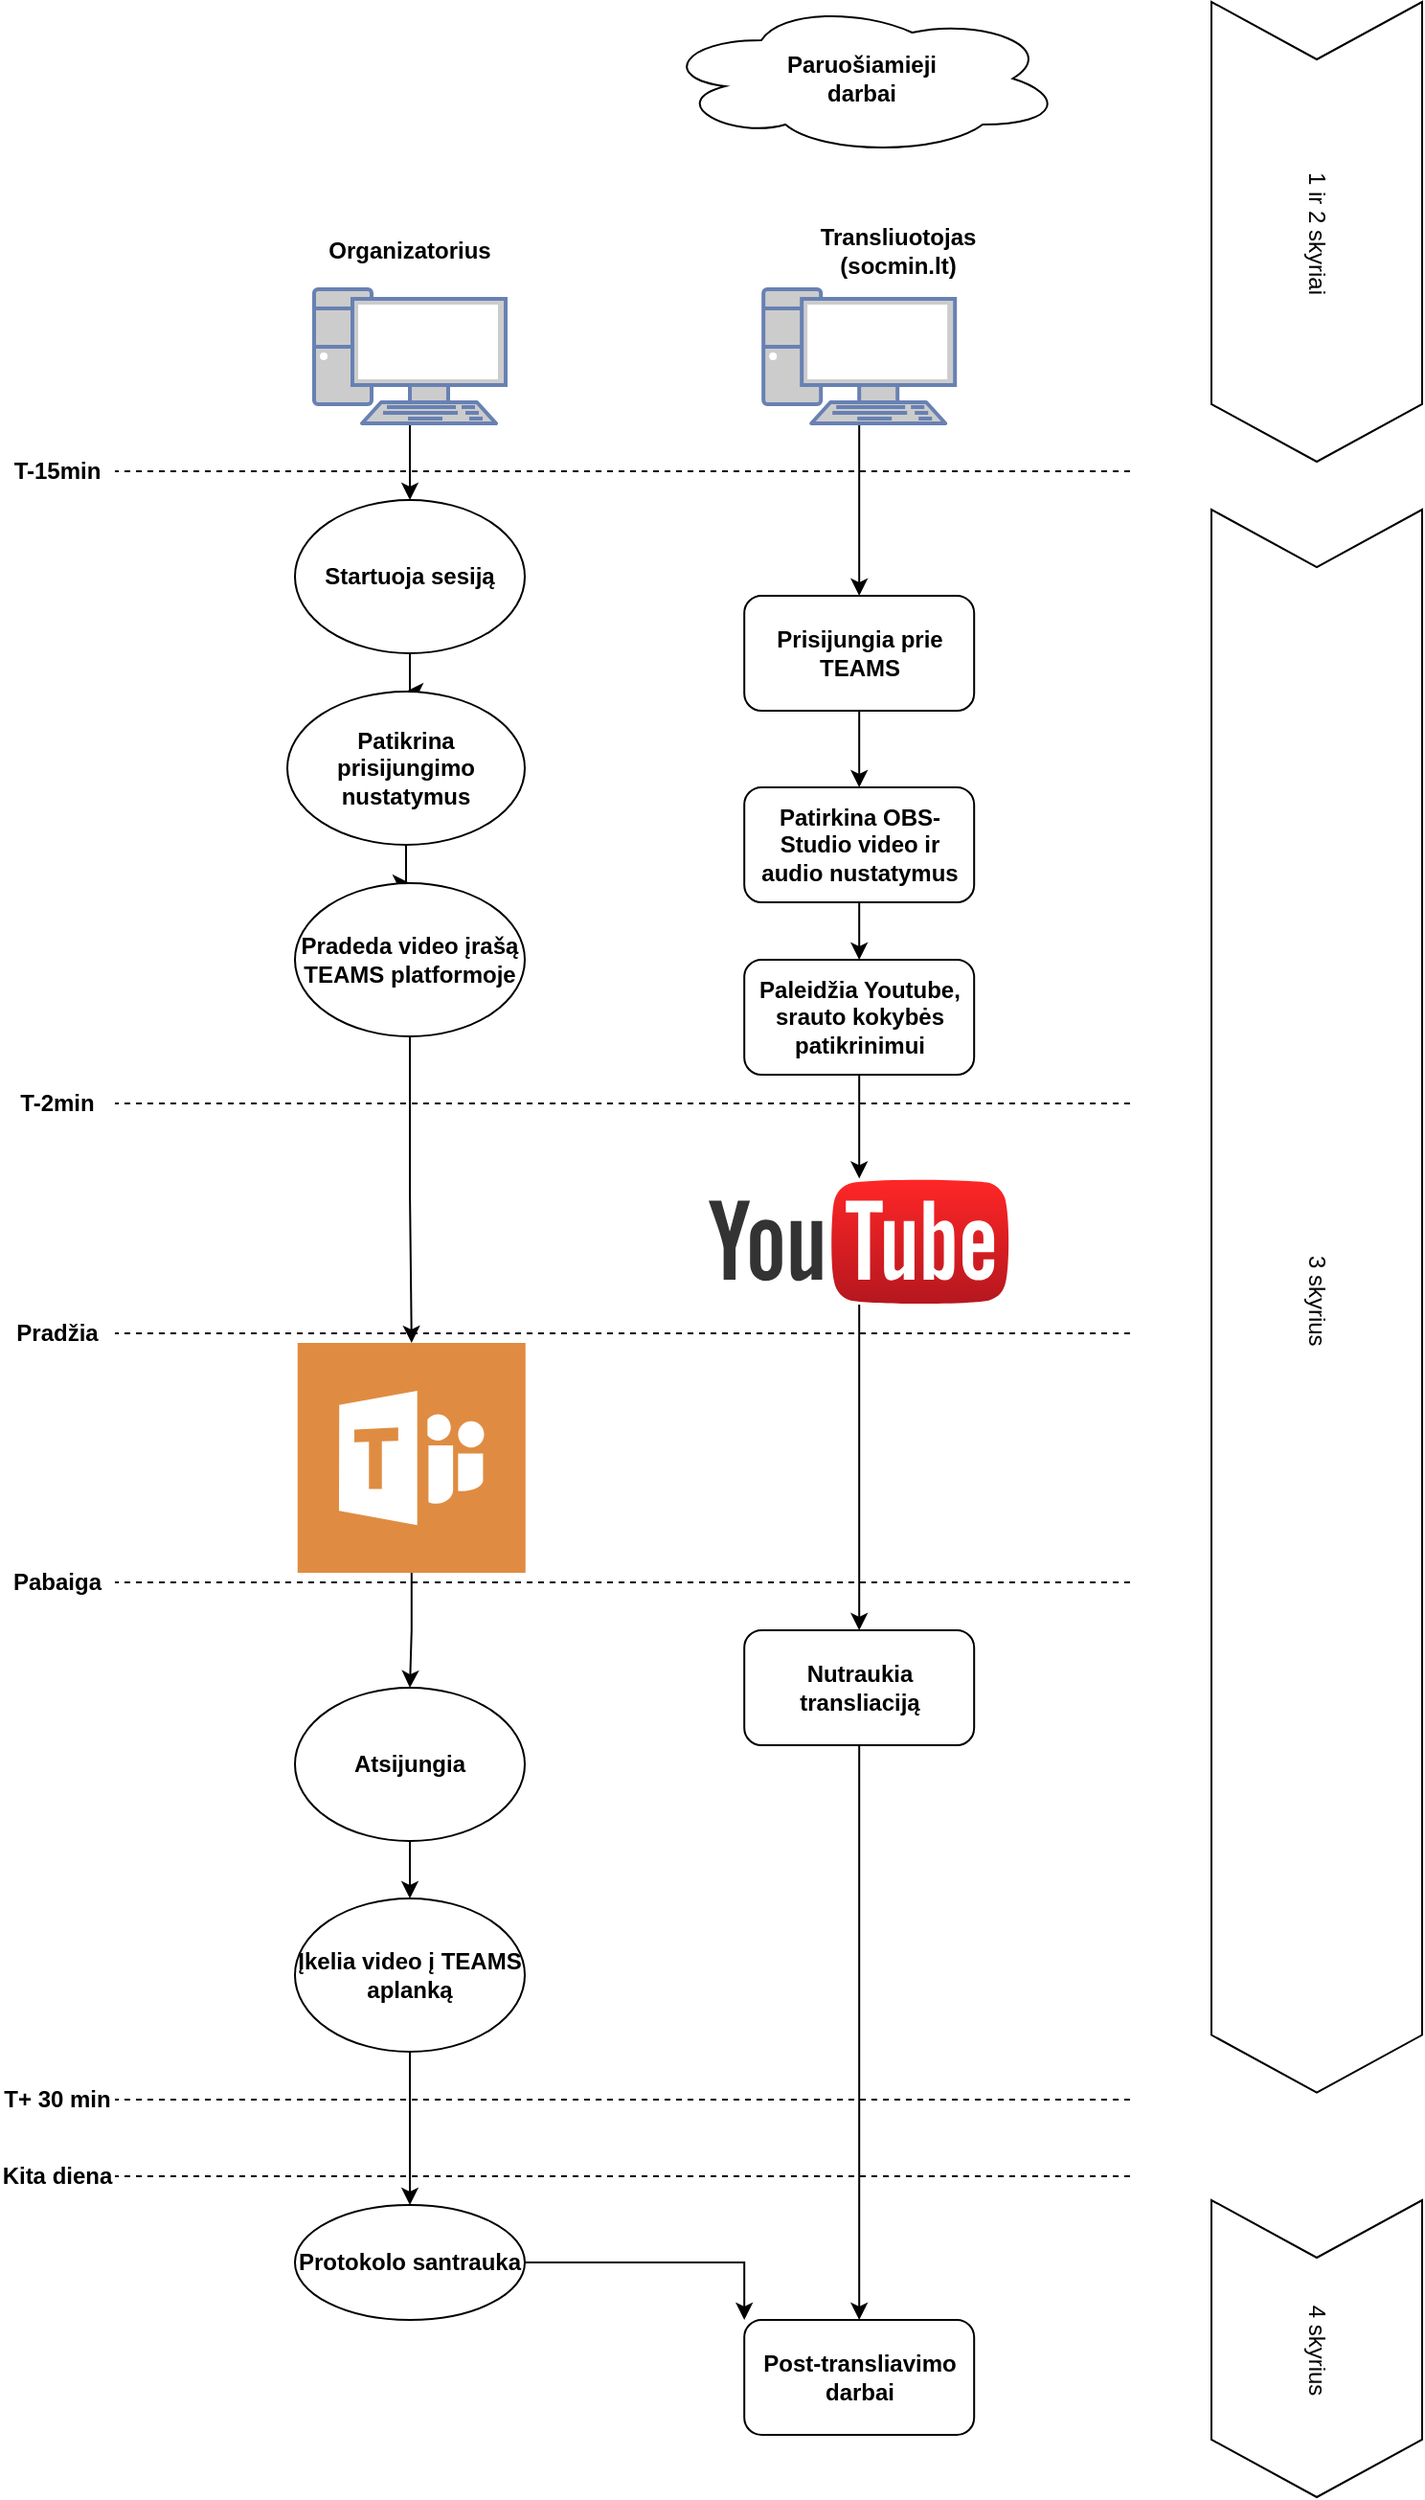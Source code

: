 <mxfile version="20.3.0" type="device"><diagram id="5CGn5h6G9EELPI6wgaGB" name="Page-1"><mxGraphModel dx="2941" dy="1225" grid="1" gridSize="10" guides="1" tooltips="1" connect="1" arrows="1" fold="1" page="1" pageScale="1" pageWidth="827" pageHeight="1169" math="0" shadow="0"><root><mxCell id="0"/><mxCell id="1" parent="0"/><mxCell id="yYms7N8-tJFN_-v4c_GD-9" style="edgeStyle=orthogonalEdgeStyle;rounded=0;orthogonalLoop=1;jettySize=auto;html=1;entryX=0.5;entryY=0;entryDx=0;entryDy=0;fontStyle=1" parent="1" source="yYms7N8-tJFN_-v4c_GD-2" target="yYms7N8-tJFN_-v4c_GD-10" edge="1"><mxGeometry relative="1" as="geometry"><mxPoint x="277" y="320" as="targetPoint"/></mxGeometry></mxCell><mxCell id="yYms7N8-tJFN_-v4c_GD-2" value="" style="fontColor=#0066CC;verticalAlign=top;verticalLabelPosition=bottom;labelPosition=center;align=center;html=1;outlineConnect=0;fillColor=#CCCCCC;strokeColor=#6881B3;gradientColor=none;gradientDirection=north;strokeWidth=2;shape=mxgraph.networks.pc;" parent="1" vertex="1"><mxGeometry x="204" y="160" width="100" height="70" as="geometry"/></mxCell><mxCell id="yYms7N8-tJFN_-v4c_GD-4" value="Organizatorius" style="text;html=1;strokeColor=none;fillColor=none;align=center;verticalAlign=middle;whiteSpace=wrap;rounded=0;fontStyle=1" parent="1" vertex="1"><mxGeometry x="194" y="120" width="120" height="40" as="geometry"/></mxCell><mxCell id="yYms7N8-tJFN_-v4c_GD-13" style="edgeStyle=orthogonalEdgeStyle;rounded=0;orthogonalLoop=1;jettySize=auto;html=1;entryX=0.5;entryY=0;entryDx=0;entryDy=0;fontStyle=1" parent="1" source="yYms7N8-tJFN_-v4c_GD-10" target="yYms7N8-tJFN_-v4c_GD-12" edge="1"><mxGeometry relative="1" as="geometry"/></mxCell><mxCell id="yYms7N8-tJFN_-v4c_GD-10" value="&lt;div&gt;Startuoja sesiją&lt;br&gt;&lt;/div&gt;" style="ellipse;whiteSpace=wrap;html=1;fontStyle=1" parent="1" vertex="1"><mxGeometry x="194" y="270" width="120" height="80" as="geometry"/></mxCell><mxCell id="yYms7N8-tJFN_-v4c_GD-14" style="edgeStyle=orthogonalEdgeStyle;rounded=0;orthogonalLoop=1;jettySize=auto;html=1;entryX=0.5;entryY=0;entryDx=0;entryDy=0;fontStyle=1" parent="1" source="yYms7N8-tJFN_-v4c_GD-12" target="yYms7N8-tJFN_-v4c_GD-17" edge="1"><mxGeometry relative="1" as="geometry"/></mxCell><mxCell id="yYms7N8-tJFN_-v4c_GD-12" value="Patikrina prisijungimo nustatymus" style="ellipse;whiteSpace=wrap;html=1;fontStyle=1" parent="1" vertex="1"><mxGeometry x="190" y="370" width="124" height="80" as="geometry"/></mxCell><mxCell id="yYms7N8-tJFN_-v4c_GD-20" style="edgeStyle=orthogonalEdgeStyle;rounded=0;orthogonalLoop=1;jettySize=auto;html=1;entryX=0.5;entryY=0;entryDx=0;entryDy=0;fontStyle=1" parent="1" source="yYms7N8-tJFN_-v4c_GD-15" target="yYms7N8-tJFN_-v4c_GD-19" edge="1"><mxGeometry relative="1" as="geometry"/></mxCell><mxCell id="yYms7N8-tJFN_-v4c_GD-15" value="Atsijungia" style="ellipse;whiteSpace=wrap;html=1;fontStyle=1" parent="1" vertex="1"><mxGeometry x="194" y="890" width="120" height="80" as="geometry"/></mxCell><mxCell id="mQ1FC9QWq1X3tq-FsgNT-1" style="edgeStyle=orthogonalEdgeStyle;rounded=0;orthogonalLoop=1;jettySize=auto;html=1;" parent="1" source="yYms7N8-tJFN_-v4c_GD-17" target="yohSz0ejjtNQjroxCLuq-1" edge="1"><mxGeometry relative="1" as="geometry"><mxPoint x="254" y="710" as="targetPoint"/></mxGeometry></mxCell><mxCell id="yYms7N8-tJFN_-v4c_GD-17" value="Pradeda video įrašą TEAMS platformoje" style="ellipse;whiteSpace=wrap;html=1;fontStyle=1" parent="1" vertex="1"><mxGeometry x="194" y="470" width="120" height="80" as="geometry"/></mxCell><mxCell id="yYms7N8-tJFN_-v4c_GD-55" value="" style="edgeStyle=orthogonalEdgeStyle;rounded=0;orthogonalLoop=1;jettySize=auto;html=1;fontStyle=1;exitX=0.5;exitY=1;exitDx=0;exitDy=0;" parent="1" source="yYms7N8-tJFN_-v4c_GD-19" target="yYms7N8-tJFN_-v4c_GD-54" edge="1"><mxGeometry relative="1" as="geometry"><mxPoint x="254" y="1120" as="sourcePoint"/></mxGeometry></mxCell><mxCell id="yYms7N8-tJFN_-v4c_GD-19" value="Įkelia video į TEAMS aplanką" style="ellipse;whiteSpace=wrap;html=1;fontStyle=1" parent="1" vertex="1"><mxGeometry x="194" y="1000" width="120" height="80" as="geometry"/></mxCell><mxCell id="yYms7N8-tJFN_-v4c_GD-24" style="edgeStyle=orthogonalEdgeStyle;rounded=0;orthogonalLoop=1;jettySize=auto;html=1;entryX=0.5;entryY=0;entryDx=0;entryDy=0;fontStyle=1" parent="1" source="yYms7N8-tJFN_-v4c_GD-21" target="yYms7N8-tJFN_-v4c_GD-23" edge="1"><mxGeometry relative="1" as="geometry"/></mxCell><mxCell id="yYms7N8-tJFN_-v4c_GD-21" value="" style="fontColor=#0066CC;verticalAlign=top;verticalLabelPosition=bottom;labelPosition=center;align=center;html=1;outlineConnect=0;fillColor=#CCCCCC;strokeColor=#6881B3;gradientColor=none;gradientDirection=north;strokeWidth=2;shape=mxgraph.networks.pc;" parent="1" vertex="1"><mxGeometry x="438.6" y="160" width="100" height="70" as="geometry"/></mxCell><mxCell id="yYms7N8-tJFN_-v4c_GD-22" value="Transliuotojas (socmin.lt)" style="text;html=1;strokeColor=none;fillColor=none;align=center;verticalAlign=middle;whiteSpace=wrap;rounded=0;fontStyle=1" parent="1" vertex="1"><mxGeometry x="448.6" y="120" width="120" height="40" as="geometry"/></mxCell><mxCell id="yYms7N8-tJFN_-v4c_GD-26" style="edgeStyle=orthogonalEdgeStyle;rounded=0;orthogonalLoop=1;jettySize=auto;html=1;entryX=0.5;entryY=0;entryDx=0;entryDy=0;fontStyle=1" parent="1" source="yYms7N8-tJFN_-v4c_GD-23" target="yYms7N8-tJFN_-v4c_GD-25" edge="1"><mxGeometry relative="1" as="geometry"/></mxCell><mxCell id="yYms7N8-tJFN_-v4c_GD-23" value="Prisijungia prie TEAMS" style="rounded=1;whiteSpace=wrap;html=1;fontStyle=1" parent="1" vertex="1"><mxGeometry x="428.6" y="320" width="120" height="60" as="geometry"/></mxCell><mxCell id="yYms7N8-tJFN_-v4c_GD-28" style="edgeStyle=orthogonalEdgeStyle;rounded=0;orthogonalLoop=1;jettySize=auto;html=1;entryX=0.5;entryY=0;entryDx=0;entryDy=0;fontStyle=1" parent="1" source="yYms7N8-tJFN_-v4c_GD-25" target="yYms7N8-tJFN_-v4c_GD-27" edge="1"><mxGeometry relative="1" as="geometry"/></mxCell><mxCell id="yYms7N8-tJFN_-v4c_GD-25" value="Patirkina OBS-Studio video ir audio nustatymus" style="rounded=1;whiteSpace=wrap;html=1;fontStyle=1" parent="1" vertex="1"><mxGeometry x="428.6" y="420" width="120" height="60" as="geometry"/></mxCell><mxCell id="yYms7N8-tJFN_-v4c_GD-38" value="" style="edgeStyle=orthogonalEdgeStyle;rounded=0;orthogonalLoop=1;jettySize=auto;html=1;fontStyle=1" parent="1" source="yYms7N8-tJFN_-v4c_GD-27" target="2drqBStWfwHJgP2IoYtB-1" edge="1"><mxGeometry relative="1" as="geometry"><mxPoint x="490" y="610" as="targetPoint"/></mxGeometry></mxCell><mxCell id="yYms7N8-tJFN_-v4c_GD-27" value="Paleidžia Youtube, srauto kokybės patikrinimui" style="rounded=1;whiteSpace=wrap;html=1;fontStyle=1" parent="1" vertex="1"><mxGeometry x="428.6" y="510" width="120" height="60" as="geometry"/></mxCell><mxCell id="yYms7N8-tJFN_-v4c_GD-29" value="" style="endArrow=none;dashed=1;html=1;rounded=0;entryX=1;entryY=0.5;entryDx=0;entryDy=0;fontStyle=1" parent="1" target="yYms7N8-tJFN_-v4c_GD-30" edge="1"><mxGeometry width="50" height="50" relative="1" as="geometry"><mxPoint x="630" y="255" as="sourcePoint"/><mxPoint x="100" y="240" as="targetPoint"/></mxGeometry></mxCell><mxCell id="yYms7N8-tJFN_-v4c_GD-30" value="T-15min" style="text;html=1;strokeColor=none;fillColor=none;align=center;verticalAlign=middle;whiteSpace=wrap;rounded=0;fontStyle=1" parent="1" vertex="1"><mxGeometry x="40" y="240" width="60" height="30" as="geometry"/></mxCell><mxCell id="yYms7N8-tJFN_-v4c_GD-34" value="" style="endArrow=none;dashed=1;html=1;rounded=0;entryX=1;entryY=0.5;entryDx=0;entryDy=0;fontStyle=1" parent="1" target="yYms7N8-tJFN_-v4c_GD-35" edge="1"><mxGeometry width="50" height="50" relative="1" as="geometry"><mxPoint x="630" y="585" as="sourcePoint"/><mxPoint x="100" y="570" as="targetPoint"/></mxGeometry></mxCell><mxCell id="yYms7N8-tJFN_-v4c_GD-35" value="T-2min" style="text;html=1;strokeColor=none;fillColor=none;align=center;verticalAlign=middle;whiteSpace=wrap;rounded=0;fontStyle=1" parent="1" vertex="1"><mxGeometry x="40" y="570" width="60" height="30" as="geometry"/></mxCell><mxCell id="yYms7N8-tJFN_-v4c_GD-44" value="" style="edgeStyle=orthogonalEdgeStyle;rounded=0;orthogonalLoop=1;jettySize=auto;html=1;fontStyle=1;startArrow=none;" parent="1" source="2drqBStWfwHJgP2IoYtB-1" target="yYms7N8-tJFN_-v4c_GD-43" edge="1"><mxGeometry relative="1" as="geometry"/></mxCell><mxCell id="yYms7N8-tJFN_-v4c_GD-39" value="" style="endArrow=none;dashed=1;html=1;rounded=0;entryX=1;entryY=0.5;entryDx=0;entryDy=0;fontStyle=1" parent="1" target="yYms7N8-tJFN_-v4c_GD-40" edge="1"><mxGeometry width="50" height="50" relative="1" as="geometry"><mxPoint x="630" y="705" as="sourcePoint"/><mxPoint x="100" y="690" as="targetPoint"/></mxGeometry></mxCell><mxCell id="yYms7N8-tJFN_-v4c_GD-40" value="Pradžia" style="text;html=1;strokeColor=none;fillColor=none;align=center;verticalAlign=middle;whiteSpace=wrap;rounded=0;fontStyle=1" parent="1" vertex="1"><mxGeometry x="40" y="690" width="60" height="30" as="geometry"/></mxCell><mxCell id="yYms7N8-tJFN_-v4c_GD-41" value="" style="endArrow=none;dashed=1;html=1;rounded=0;entryX=1;entryY=0.5;entryDx=0;entryDy=0;fontStyle=1" parent="1" target="yYms7N8-tJFN_-v4c_GD-42" edge="1"><mxGeometry width="50" height="50" relative="1" as="geometry"><mxPoint x="630" y="835" as="sourcePoint"/><mxPoint x="110" y="820" as="targetPoint"/></mxGeometry></mxCell><mxCell id="yYms7N8-tJFN_-v4c_GD-42" value="Pabaiga" style="text;html=1;strokeColor=none;fillColor=none;align=center;verticalAlign=middle;whiteSpace=wrap;rounded=0;fontStyle=1" parent="1" vertex="1"><mxGeometry x="40" y="820" width="60" height="30" as="geometry"/></mxCell><mxCell id="yYms7N8-tJFN_-v4c_GD-46" value="" style="edgeStyle=orthogonalEdgeStyle;rounded=0;orthogonalLoop=1;jettySize=auto;html=1;fontStyle=1;entryX=0.5;entryY=0;entryDx=0;entryDy=0;" parent="1" source="yYms7N8-tJFN_-v4c_GD-43" target="yYms7N8-tJFN_-v4c_GD-50" edge="1"><mxGeometry relative="1" as="geometry"><mxPoint x="490" y="1000" as="targetPoint"/></mxGeometry></mxCell><mxCell id="yYms7N8-tJFN_-v4c_GD-43" value="Nutraukia transliaciją" style="whiteSpace=wrap;html=1;rounded=1;fontStyle=1" parent="1" vertex="1"><mxGeometry x="428.6" y="860" width="120" height="60" as="geometry"/></mxCell><mxCell id="yYms7N8-tJFN_-v4c_GD-48" value="" style="endArrow=none;dashed=1;html=1;rounded=0;entryX=1;entryY=0.5;entryDx=0;entryDy=0;fontStyle=1" parent="1" target="yYms7N8-tJFN_-v4c_GD-49" edge="1"><mxGeometry width="50" height="50" relative="1" as="geometry"><mxPoint x="630" y="1145" as="sourcePoint"/><mxPoint x="100" y="1130" as="targetPoint"/></mxGeometry></mxCell><mxCell id="yYms7N8-tJFN_-v4c_GD-49" value="Kita diena" style="text;html=1;strokeColor=none;fillColor=none;align=center;verticalAlign=middle;whiteSpace=wrap;rounded=0;fontStyle=1" parent="1" vertex="1"><mxGeometry x="40" y="1130" width="60" height="30" as="geometry"/></mxCell><mxCell id="yYms7N8-tJFN_-v4c_GD-50" value="Post-transliavimo darbai" style="whiteSpace=wrap;html=1;rounded=1;fontStyle=1" parent="1" vertex="1"><mxGeometry x="428.6" y="1220" width="120" height="60" as="geometry"/></mxCell><mxCell id="yYms7N8-tJFN_-v4c_GD-52" value="" style="endArrow=none;dashed=1;html=1;rounded=0;entryX=1;entryY=0.5;entryDx=0;entryDy=0;fontStyle=1" parent="1" target="yYms7N8-tJFN_-v4c_GD-53" edge="1"><mxGeometry width="50" height="50" relative="1" as="geometry"><mxPoint x="630" y="1105" as="sourcePoint"/><mxPoint x="100" y="1090" as="targetPoint"/></mxGeometry></mxCell><mxCell id="yYms7N8-tJFN_-v4c_GD-53" value="T+ 30 min" style="text;html=1;strokeColor=none;fillColor=none;align=center;verticalAlign=middle;whiteSpace=wrap;rounded=0;fontStyle=1" parent="1" vertex="1"><mxGeometry x="40" y="1090" width="60" height="30" as="geometry"/></mxCell><mxCell id="yYms7N8-tJFN_-v4c_GD-56" style="edgeStyle=orthogonalEdgeStyle;rounded=0;orthogonalLoop=1;jettySize=auto;html=1;entryX=0;entryY=0;entryDx=0;entryDy=0;fontStyle=1" parent="1" source="yYms7N8-tJFN_-v4c_GD-54" target="yYms7N8-tJFN_-v4c_GD-50" edge="1"><mxGeometry relative="1" as="geometry"/></mxCell><mxCell id="yYms7N8-tJFN_-v4c_GD-54" value="Protokolo santrauka" style="ellipse;whiteSpace=wrap;html=1;fontStyle=1" parent="1" vertex="1"><mxGeometry x="194" y="1160" width="120" height="60" as="geometry"/></mxCell><mxCell id="2drqBStWfwHJgP2IoYtB-1" value="" style="dashed=0;outlineConnect=0;html=1;align=center;labelPosition=center;verticalLabelPosition=bottom;verticalAlign=top;shape=mxgraph.weblogos.youtube;fillColor=#FF2626;gradientColor=#B5171F" parent="1" vertex="1"><mxGeometry x="410" y="624.2" width="157.2" height="65.8" as="geometry"/></mxCell><mxCell id="2drqBStWfwHJgP2IoYtB-5" value="Paruošiamieji &lt;br&gt;darbai" style="ellipse;shape=cloud;whiteSpace=wrap;html=1;fontStyle=1" parent="1" vertex="1"><mxGeometry x="385" y="10" width="210" height="80" as="geometry"/></mxCell><mxCell id="2drqBStWfwHJgP2IoYtB-6" value="1 ir 2 skyriai" style="html=1;shadow=0;dashed=0;align=center;verticalAlign=middle;shape=mxgraph.arrows2.arrow;dy=0;dx=30;notch=30;rotation=90;" parent="1" vertex="1"><mxGeometry x="607.5" y="75" width="240" height="110" as="geometry"/></mxCell><mxCell id="2drqBStWfwHJgP2IoYtB-7" value="3 skyrius" style="html=1;shadow=0;dashed=0;align=center;verticalAlign=middle;shape=mxgraph.arrows2.arrow;dy=0;dx=30;notch=30;rotation=90;" parent="1" vertex="1"><mxGeometry x="314.37" y="633.13" width="826.25" height="110" as="geometry"/></mxCell><mxCell id="2drqBStWfwHJgP2IoYtB-9" value="4 skyrius" style="html=1;shadow=0;dashed=0;align=center;verticalAlign=middle;shape=mxgraph.arrows2.arrow;dy=0;dx=30;notch=30;rotation=90;" parent="1" vertex="1"><mxGeometry x="650" y="1180" width="155" height="110" as="geometry"/></mxCell><mxCell id="yohSz0ejjtNQjroxCLuq-2" style="edgeStyle=orthogonalEdgeStyle;rounded=0;orthogonalLoop=1;jettySize=auto;html=1;entryX=0.5;entryY=0;entryDx=0;entryDy=0;" edge="1" parent="1" source="yohSz0ejjtNQjroxCLuq-1" target="yYms7N8-tJFN_-v4c_GD-15"><mxGeometry relative="1" as="geometry"/></mxCell><mxCell id="yohSz0ejjtNQjroxCLuq-1" value="" style="sketch=0;pointerEvents=1;shadow=0;dashed=0;html=1;strokeColor=none;fillColor=#DF8C42;labelPosition=center;verticalLabelPosition=bottom;verticalAlign=top;align=center;outlineConnect=0;shape=mxgraph.veeam2.microsoft_teams;" vertex="1" parent="1"><mxGeometry x="195.37" y="710" width="119" height="120" as="geometry"/></mxCell></root></mxGraphModel></diagram></mxfile>